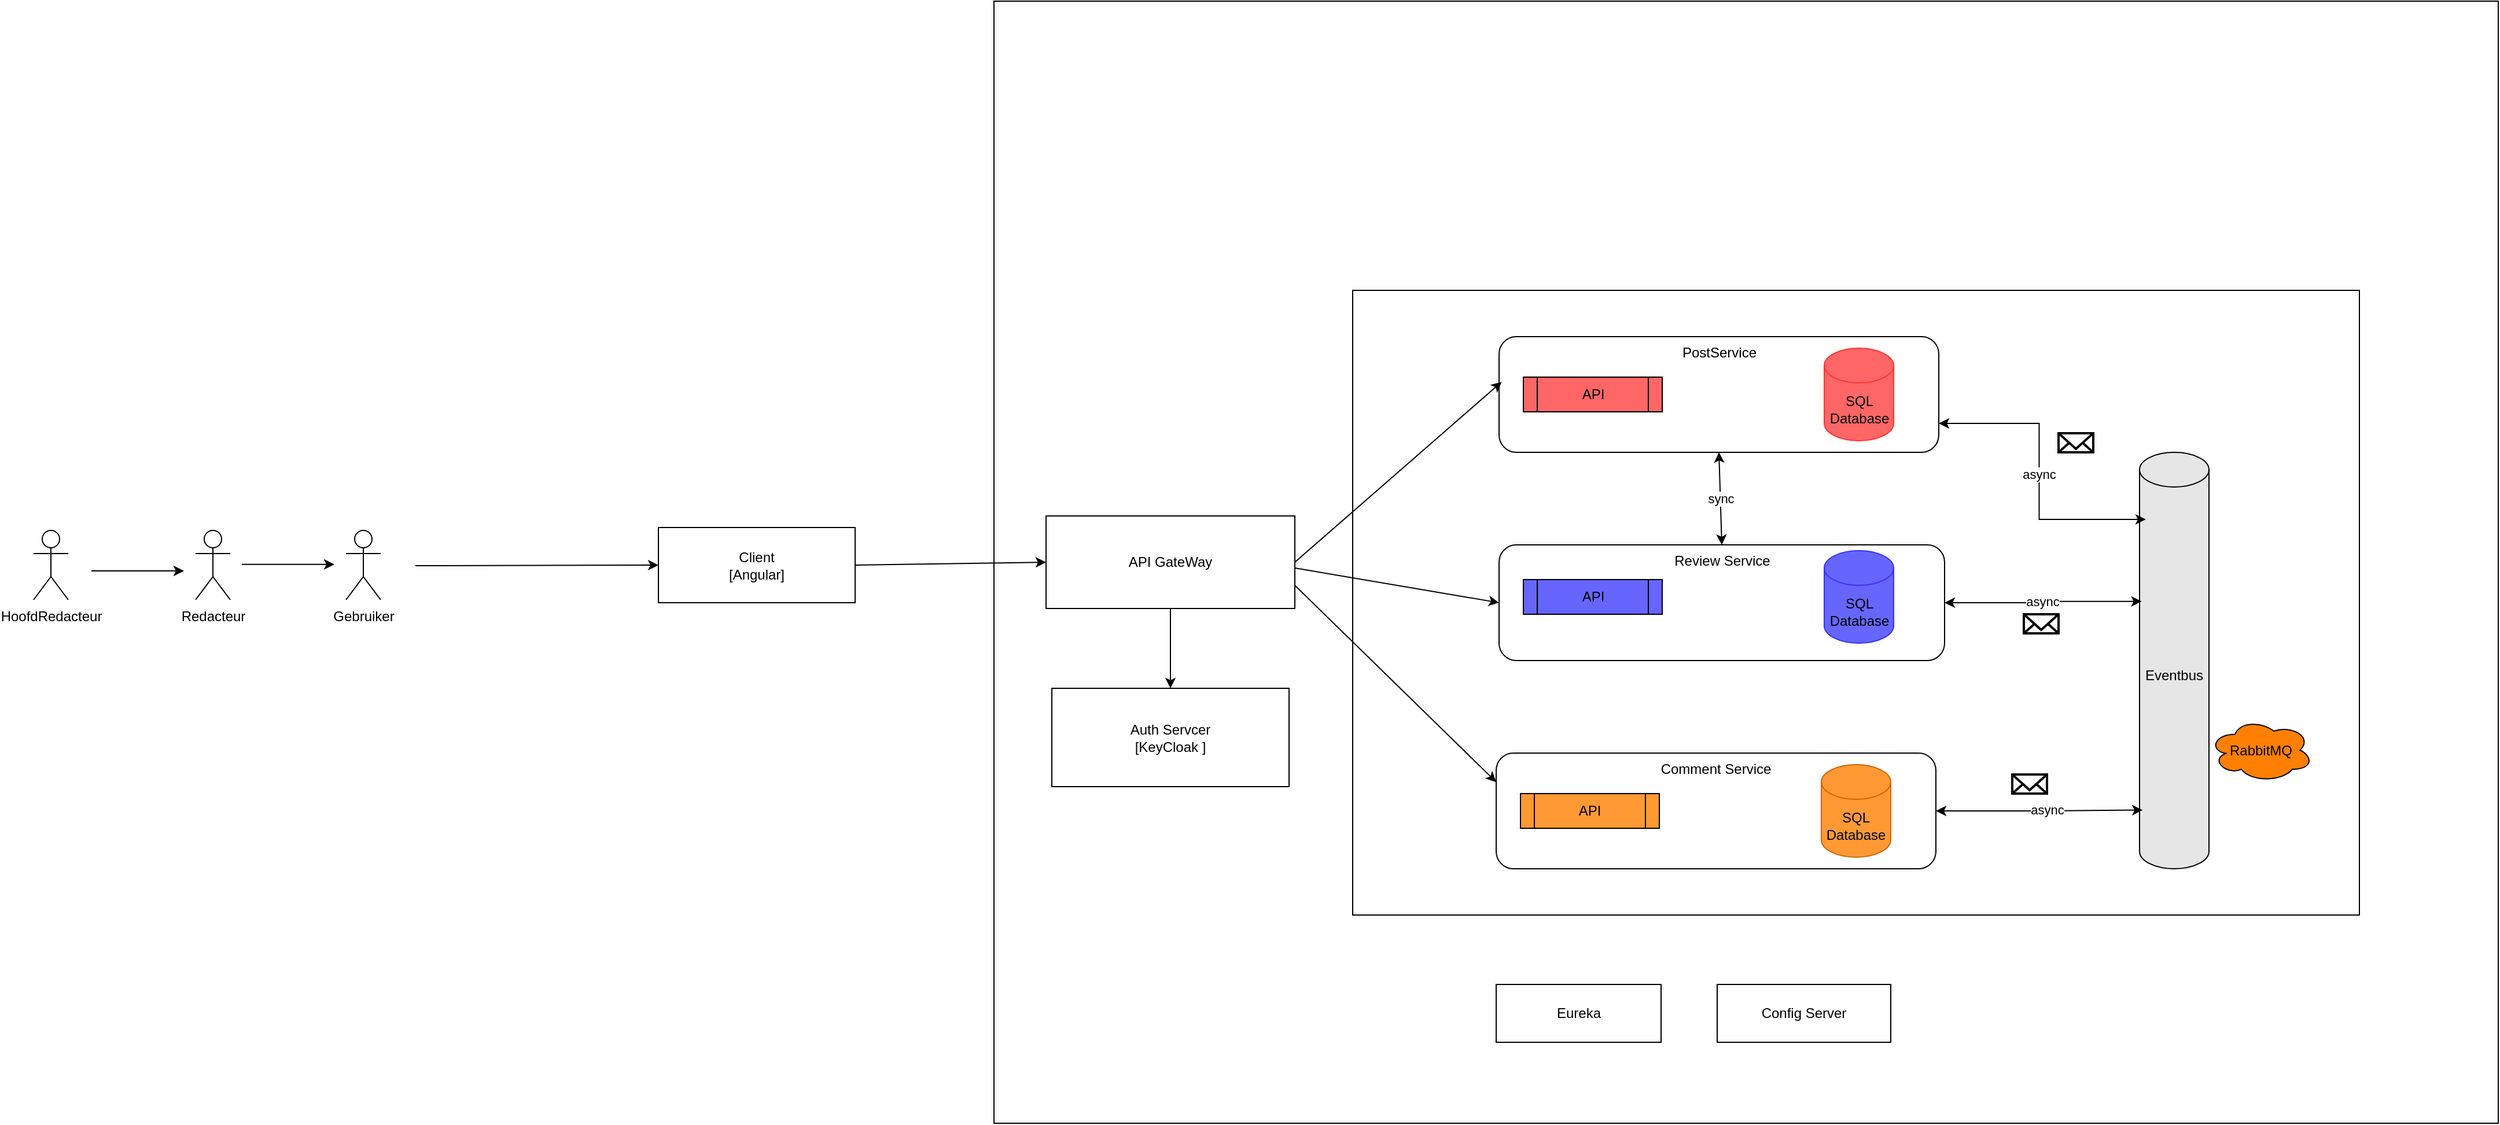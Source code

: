 <mxfile version="24.8.4">
  <diagram name="Pagina-1" id="NvEwHA1TjwrVzPqr-d6n">
    <mxGraphModel dx="3752" dy="2406" grid="1" gridSize="10" guides="1" tooltips="1" connect="1" arrows="1" fold="1" page="1" pageScale="1" pageWidth="827" pageHeight="1169" math="0" shadow="0">
      <root>
        <mxCell id="0" />
        <mxCell id="1" parent="0" />
        <mxCell id="K-8qHRho2wafCJRZF7-B-64" value="" style="rounded=0;whiteSpace=wrap;html=1;fillColor=none;" parent="1" vertex="1">
          <mxGeometry x="290" y="-220" width="870" height="540" as="geometry" />
        </mxCell>
        <mxCell id="K-8qHRho2wafCJRZF7-B-65" value="" style="rounded=0;whiteSpace=wrap;html=1;fillColor=none;" parent="1" vertex="1">
          <mxGeometry x="-20" y="-470" width="1300" height="970" as="geometry" />
        </mxCell>
        <mxCell id="K-8qHRho2wafCJRZF7-B-3" value="Eventbus" style="shape=cylinder3;whiteSpace=wrap;html=1;boundedLbl=1;backgroundOutline=1;size=15;fillColor=#E6E6E6;" parent="1" vertex="1">
          <mxGeometry x="970" y="-80" width="60" height="360" as="geometry" />
        </mxCell>
        <mxCell id="K-8qHRho2wafCJRZF7-B-4" value="Review Service" style="rounded=1;whiteSpace=wrap;html=1;verticalAlign=top;" parent="1" vertex="1">
          <mxGeometry x="416.5" width="385" height="100" as="geometry" />
        </mxCell>
        <mxCell id="K-8qHRho2wafCJRZF7-B-5" value="Comment Service" style="rounded=1;whiteSpace=wrap;html=1;strokeColor=default;verticalAlign=top;" parent="1" vertex="1">
          <mxGeometry x="414" y="180" width="380" height="100" as="geometry" />
        </mxCell>
        <mxCell id="K-8qHRho2wafCJRZF7-B-9" value="PostService" style="rounded=1;whiteSpace=wrap;html=1;verticalAlign=top;" parent="1" vertex="1">
          <mxGeometry x="416.5" y="-180" width="380" height="100" as="geometry" />
        </mxCell>
        <mxCell id="K-8qHRho2wafCJRZF7-B-11" value="RabbitMQ" style="ellipse;shape=cloud;whiteSpace=wrap;html=1;fillColor=#FF8000;" parent="1" vertex="1">
          <mxGeometry x="1030" y="150" width="90" height="55" as="geometry" />
        </mxCell>
        <mxCell id="K-8qHRho2wafCJRZF7-B-12" value="SQL Database" style="shape=cylinder3;whiteSpace=wrap;html=1;boundedLbl=1;backgroundOutline=1;size=15;strokeColor=#CC6600;fillColor=#FF9933;" parent="1" vertex="1">
          <mxGeometry x="695" y="190" width="60" height="80" as="geometry" />
        </mxCell>
        <mxCell id="K-8qHRho2wafCJRZF7-B-14" value="API" style="shape=process;whiteSpace=wrap;html=1;backgroundOutline=1;fillColor=#FF9933;" parent="1" vertex="1">
          <mxGeometry x="435" y="215" width="120" height="30" as="geometry" />
        </mxCell>
        <mxCell id="K-8qHRho2wafCJRZF7-B-16" value="API" style="shape=process;whiteSpace=wrap;html=1;backgroundOutline=1;fillColor=#FF6666;" parent="1" vertex="1">
          <mxGeometry x="437.5" y="-145" width="120" height="30" as="geometry" />
        </mxCell>
        <mxCell id="K-8qHRho2wafCJRZF7-B-17" value="SQL Database" style="shape=cylinder3;whiteSpace=wrap;html=1;boundedLbl=1;backgroundOutline=1;size=15;strokeColor=#FF3333;fillColor=#FF6666;" parent="1" vertex="1">
          <mxGeometry x="697.5" y="-170" width="60" height="80" as="geometry" />
        </mxCell>
        <mxCell id="K-8qHRho2wafCJRZF7-B-18" value="async" style="edgeStyle=orthogonalEdgeStyle;rounded=0;orthogonalLoop=1;jettySize=auto;html=1;exitX=1;exitY=0.5;exitDx=0;exitDy=0;entryX=0.044;entryY=0.859;entryDx=0;entryDy=0;entryPerimeter=0;startArrow=classic;startFill=1;" parent="1" source="K-8qHRho2wafCJRZF7-B-5" target="K-8qHRho2wafCJRZF7-B-3" edge="1">
          <mxGeometry x="0.079" relative="1" as="geometry">
            <mxPoint as="offset" />
          </mxGeometry>
        </mxCell>
        <mxCell id="K-8qHRho2wafCJRZF7-B-20" value="API" style="shape=process;whiteSpace=wrap;html=1;backgroundOutline=1;fillColor=#6666FF;" parent="1" vertex="1">
          <mxGeometry x="437.5" y="30" width="120" height="30" as="geometry" />
        </mxCell>
        <mxCell id="K-8qHRho2wafCJRZF7-B-21" value="SQL Database" style="shape=cylinder3;whiteSpace=wrap;html=1;boundedLbl=1;backgroundOutline=1;size=15;strokeColor=#3333FF;fillColor=#6666FF;" parent="1" vertex="1">
          <mxGeometry x="697.5" y="5" width="60" height="80" as="geometry" />
        </mxCell>
        <mxCell id="K-8qHRho2wafCJRZF7-B-22" value="async" style="edgeStyle=orthogonalEdgeStyle;rounded=0;orthogonalLoop=1;jettySize=auto;html=1;exitX=1;exitY=0.5;exitDx=0;exitDy=0;entryX=0.03;entryY=0.358;entryDx=0;entryDy=0;entryPerimeter=0;startArrow=classic;startFill=1;" parent="1" source="K-8qHRho2wafCJRZF7-B-4" target="K-8qHRho2wafCJRZF7-B-3" edge="1">
          <mxGeometry relative="1" as="geometry">
            <mxPoint x="804" y="240" as="sourcePoint" />
            <mxPoint x="979" y="240" as="targetPoint" />
          </mxGeometry>
        </mxCell>
        <mxCell id="K-8qHRho2wafCJRZF7-B-25" value="async" style="edgeStyle=orthogonalEdgeStyle;rounded=0;orthogonalLoop=1;jettySize=auto;html=1;exitX=1;exitY=0.75;exitDx=0;exitDy=0;entryX=0.091;entryY=0.161;entryDx=0;entryDy=0;entryPerimeter=0;startArrow=classic;startFill=1;" parent="1" source="K-8qHRho2wafCJRZF7-B-9" target="K-8qHRho2wafCJRZF7-B-3" edge="1">
          <mxGeometry relative="1" as="geometry">
            <mxPoint x="809" y="110" as="sourcePoint" />
            <mxPoint x="981" y="113" as="targetPoint" />
          </mxGeometry>
        </mxCell>
        <mxCell id="K-8qHRho2wafCJRZF7-B-26" value="" style="html=1;verticalLabelPosition=bottom;align=center;labelBackgroundColor=#ffffff;verticalAlign=top;strokeWidth=2;strokeColor=#000000;shadow=0;dashed=0;shape=mxgraph.ios7.icons.mail;" parent="1" vertex="1">
          <mxGeometry x="900" y="-96.5" width="30" height="16.5" as="geometry" />
        </mxCell>
        <mxCell id="K-8qHRho2wafCJRZF7-B-27" value="" style="html=1;verticalLabelPosition=bottom;align=center;labelBackgroundColor=#ffffff;verticalAlign=top;strokeWidth=2;strokeColor=#000000;shadow=0;dashed=0;shape=mxgraph.ios7.icons.mail;" parent="1" vertex="1">
          <mxGeometry x="870" y="60" width="30" height="16.5" as="geometry" />
        </mxCell>
        <mxCell id="K-8qHRho2wafCJRZF7-B-28" value="" style="html=1;verticalLabelPosition=bottom;align=center;labelBackgroundColor=#ffffff;verticalAlign=top;strokeWidth=2;strokeColor=#000000;shadow=0;dashed=0;shape=mxgraph.ios7.icons.mail;" parent="1" vertex="1">
          <mxGeometry x="860" y="198.5" width="30" height="16.5" as="geometry" />
        </mxCell>
        <mxCell id="K-8qHRho2wafCJRZF7-B-32" value="API GateWay" style="rounded=0;whiteSpace=wrap;html=1;" parent="1" vertex="1">
          <mxGeometry x="25" y="-25" width="215" height="80" as="geometry" />
        </mxCell>
        <mxCell id="K-8qHRho2wafCJRZF7-B-33" value="Auth Servcer&lt;div&gt;[KeyCloak ]&lt;/div&gt;" style="rounded=0;whiteSpace=wrap;html=1;" parent="1" vertex="1">
          <mxGeometry x="30" y="124" width="205" height="85" as="geometry" />
        </mxCell>
        <mxCell id="K-8qHRho2wafCJRZF7-B-35" value="Config Server" style="rounded=0;whiteSpace=wrap;html=1;" parent="1" vertex="1">
          <mxGeometry x="605" y="380" width="150" height="50" as="geometry" />
        </mxCell>
        <mxCell id="K-8qHRho2wafCJRZF7-B-36" value="Eureka" style="rounded=0;whiteSpace=wrap;html=1;" parent="1" vertex="1">
          <mxGeometry x="414" y="380" width="142.5" height="50" as="geometry" />
        </mxCell>
        <mxCell id="K-8qHRho2wafCJRZF7-B-37" value="HoofdRedacteur" style="shape=umlActor;verticalLabelPosition=bottom;verticalAlign=top;html=1;outlineConnect=0;" parent="1" vertex="1">
          <mxGeometry x="-850" y="-12.5" width="30" height="60" as="geometry" />
        </mxCell>
        <mxCell id="K-8qHRho2wafCJRZF7-B-41" value="Redacteur" style="shape=umlActor;verticalLabelPosition=bottom;verticalAlign=top;html=1;outlineConnect=0;" parent="1" vertex="1">
          <mxGeometry x="-710" y="-12.5" width="30" height="60" as="geometry" />
        </mxCell>
        <mxCell id="K-8qHRho2wafCJRZF7-B-42" value="Gebruiker" style="shape=umlActor;verticalLabelPosition=bottom;verticalAlign=top;html=1;outlineConnect=0;" parent="1" vertex="1">
          <mxGeometry x="-580" y="-12.5" width="30" height="60" as="geometry" />
        </mxCell>
        <mxCell id="K-8qHRho2wafCJRZF7-B-51" value="" style="endArrow=classic;html=1;rounded=0;" parent="1" edge="1">
          <mxGeometry width="50" height="50" relative="1" as="geometry">
            <mxPoint x="-800" y="22.5" as="sourcePoint" />
            <mxPoint x="-720" y="22.5" as="targetPoint" />
          </mxGeometry>
        </mxCell>
        <mxCell id="K-8qHRho2wafCJRZF7-B-52" value="" style="endArrow=classic;html=1;rounded=0;" parent="1" edge="1">
          <mxGeometry width="50" height="50" relative="1" as="geometry">
            <mxPoint x="-670" y="16.91" as="sourcePoint" />
            <mxPoint x="-590" y="16.91" as="targetPoint" />
          </mxGeometry>
        </mxCell>
        <mxCell id="K-8qHRho2wafCJRZF7-B-54" value="" style="endArrow=classic;html=1;rounded=0;entryX=0.5;entryY=0;entryDx=0;entryDy=0;exitX=0.5;exitY=1;exitDx=0;exitDy=0;" parent="1" source="K-8qHRho2wafCJRZF7-B-32" target="K-8qHRho2wafCJRZF7-B-33" edge="1">
          <mxGeometry width="50" height="50" relative="1" as="geometry">
            <mxPoint x="133" y="50" as="sourcePoint" />
            <mxPoint x="130.06" y="120.15" as="targetPoint" />
          </mxGeometry>
        </mxCell>
        <mxCell id="K-8qHRho2wafCJRZF7-B-57" value="" style="endArrow=classic;html=1;rounded=0;exitX=1;exitY=0.5;exitDx=0;exitDy=0;entryX=0.006;entryY=0.391;entryDx=0;entryDy=0;entryPerimeter=0;" parent="1" source="K-8qHRho2wafCJRZF7-B-32" target="K-8qHRho2wafCJRZF7-B-9" edge="1">
          <mxGeometry width="50" height="50" relative="1" as="geometry">
            <mxPoint x="370" y="180" as="sourcePoint" />
            <mxPoint x="420" y="130" as="targetPoint" />
          </mxGeometry>
        </mxCell>
        <mxCell id="K-8qHRho2wafCJRZF7-B-58" value="" style="endArrow=classic;html=1;rounded=0;entryX=0;entryY=0.5;entryDx=0;entryDy=0;" parent="1" target="K-8qHRho2wafCJRZF7-B-4" edge="1">
          <mxGeometry width="50" height="50" relative="1" as="geometry">
            <mxPoint x="240" y="20" as="sourcePoint" />
            <mxPoint x="426" y="-26" as="targetPoint" />
          </mxGeometry>
        </mxCell>
        <mxCell id="K-8qHRho2wafCJRZF7-B-59" value="" style="endArrow=classic;html=1;rounded=0;entryX=0;entryY=0.25;entryDx=0;entryDy=0;exitX=1;exitY=0.75;exitDx=0;exitDy=0;" parent="1" source="K-8qHRho2wafCJRZF7-B-32" target="K-8qHRho2wafCJRZF7-B-5" edge="1">
          <mxGeometry width="50" height="50" relative="1" as="geometry">
            <mxPoint x="250" y="30" as="sourcePoint" />
            <mxPoint x="424" y="110" as="targetPoint" />
          </mxGeometry>
        </mxCell>
        <mxCell id="K-8qHRho2wafCJRZF7-B-60" value="sync" style="endArrow=classic;startArrow=classic;html=1;rounded=0;entryX=0.5;entryY=1;entryDx=0;entryDy=0;exitX=0.5;exitY=0;exitDx=0;exitDy=0;" parent="1" source="K-8qHRho2wafCJRZF7-B-4" target="K-8qHRho2wafCJRZF7-B-9" edge="1">
          <mxGeometry width="50" height="50" relative="1" as="geometry">
            <mxPoint x="570" as="sourcePoint" />
            <mxPoint x="620" y="-50" as="targetPoint" />
          </mxGeometry>
        </mxCell>
        <mxCell id="IB5bB0a_hDKGdR2fcK76-1" value="Client&lt;br&gt;[Angular]" style="rounded=0;whiteSpace=wrap;html=1;" vertex="1" parent="1">
          <mxGeometry x="-310" y="-15" width="170" height="65" as="geometry" />
        </mxCell>
        <mxCell id="IB5bB0a_hDKGdR2fcK76-2" value="" style="endArrow=classic;html=1;rounded=0;exitX=1;exitY=0.5;exitDx=0;exitDy=0;entryX=0;entryY=0.5;entryDx=0;entryDy=0;" edge="1" parent="1" source="IB5bB0a_hDKGdR2fcK76-1" target="K-8qHRho2wafCJRZF7-B-32">
          <mxGeometry width="50" height="50" relative="1" as="geometry">
            <mxPoint x="-70" y="30" as="sourcePoint" />
            <mxPoint x="-20" y="-20" as="targetPoint" />
          </mxGeometry>
        </mxCell>
        <mxCell id="IB5bB0a_hDKGdR2fcK76-3" value="" style="endArrow=classic;html=1;rounded=0;entryX=0;entryY=0.5;entryDx=0;entryDy=0;" edge="1" parent="1" target="IB5bB0a_hDKGdR2fcK76-1">
          <mxGeometry width="50" height="50" relative="1" as="geometry">
            <mxPoint x="-520" y="18" as="sourcePoint" />
            <mxPoint x="-450" y="-30" as="targetPoint" />
          </mxGeometry>
        </mxCell>
      </root>
    </mxGraphModel>
  </diagram>
</mxfile>

